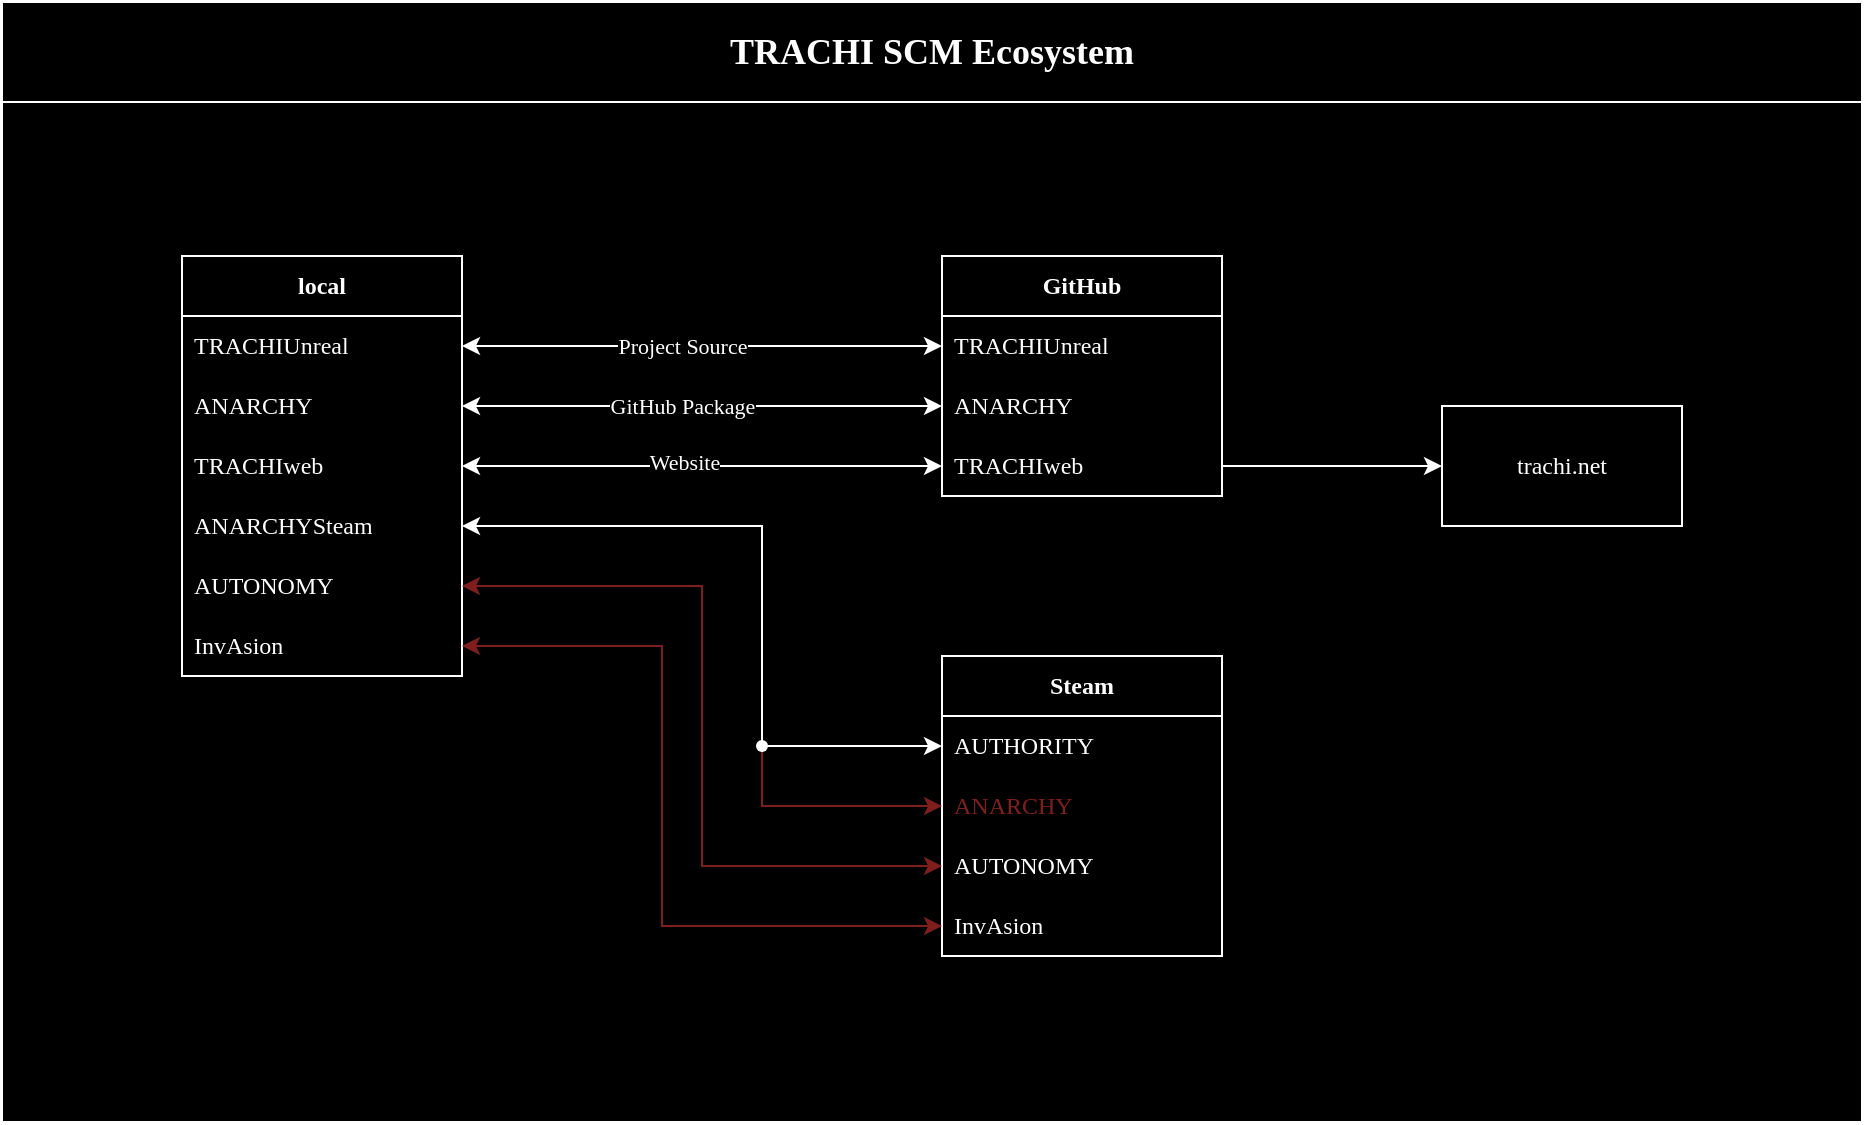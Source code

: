 <mxfile version="20.8.11" type="github">
  <diagram id="prtHgNgQTEPvFCAcTncT" name="Page-1">
    <mxGraphModel dx="603" dy="768" grid="1" gridSize="10" guides="1" tooltips="1" connect="1" arrows="1" fold="1" page="1" pageScale="1" pageWidth="827" pageHeight="1169" math="0" shadow="0">
      <root>
        <mxCell id="0" />
        <mxCell id="1" parent="0" />
        <mxCell id="U35MboQYNCDHYeBfsKGN-50" value="&lt;h2&gt;TRACHI SCM Ecosystem&lt;/h2&gt;" style="swimlane;whiteSpace=wrap;html=1;comic=0;fontFamily=Jost;fontSource=https%3A%2F%2Ffonts.googleapis.com%2Fcss%3Ffamily%3DJost;fontColor=#FFFFFF;fillColor=#000000;container=0;treeFolding=0;treeMoving=0;pointerEvents=1;enumerate=0;swimlaneFillColor=#000000;strokeColor=#FFFFFF;startSize=50;" vertex="1" parent="1">
          <mxGeometry x="1060" y="400" width="930" height="560" as="geometry" />
        </mxCell>
        <mxCell id="U35MboQYNCDHYeBfsKGN-62" value="" style="group" vertex="1" connectable="0" parent="U35MboQYNCDHYeBfsKGN-50">
          <mxGeometry x="90" y="127" width="750" height="350" as="geometry" />
        </mxCell>
        <mxCell id="U35MboQYNCDHYeBfsKGN-4" value="trachi.net" style="rounded=0;whiteSpace=wrap;html=1;fontFamily=Jost;fontSource=https%3A%2F%2Ffonts.googleapis.com%2Fcss%3Ffamily%3DJost;strokeColor=#FFFFFF;fontColor=#FFFFFF;fillColor=#000000;" vertex="1" parent="U35MboQYNCDHYeBfsKGN-62">
          <mxGeometry x="630" y="75" width="120" height="60" as="geometry" />
        </mxCell>
        <mxCell id="U35MboQYNCDHYeBfsKGN-7" value="&lt;div&gt;&lt;b&gt;GitHub&lt;/b&gt;&lt;/div&gt;" style="swimlane;fontStyle=0;childLayout=stackLayout;horizontal=1;startSize=30;horizontalStack=0;resizeParent=1;resizeParentMax=0;resizeLast=0;collapsible=1;marginBottom=0;whiteSpace=wrap;html=1;comic=0;fontFamily=Jost;fontSource=https%3A%2F%2Ffonts.googleapis.com%2Fcss%3Ffamily%3DJost;strokeColor=#FFFFFF;fontColor=#FFFFFF;fillColor=#000000;" vertex="1" parent="U35MboQYNCDHYeBfsKGN-62">
          <mxGeometry x="380" width="140" height="120" as="geometry" />
        </mxCell>
        <mxCell id="U35MboQYNCDHYeBfsKGN-8" value="TRACHIUnreal" style="text;strokeColor=none;fillColor=none;align=left;verticalAlign=middle;spacingLeft=4;spacingRight=4;overflow=hidden;points=[[0,0.5],[1,0.5]];portConstraint=eastwest;rotatable=0;whiteSpace=wrap;html=1;fontFamily=Jost;fontSource=https%3A%2F%2Ffonts.googleapis.com%2Fcss%3Ffamily%3DJost;fontColor=#FFFFFF;" vertex="1" parent="U35MboQYNCDHYeBfsKGN-7">
          <mxGeometry y="30" width="140" height="30" as="geometry" />
        </mxCell>
        <mxCell id="U35MboQYNCDHYeBfsKGN-9" value="ANARCHY" style="text;strokeColor=none;fillColor=none;align=left;verticalAlign=middle;spacingLeft=4;spacingRight=4;overflow=hidden;points=[[0,0.5],[1,0.5]];portConstraint=eastwest;rotatable=0;whiteSpace=wrap;html=1;fontFamily=Jost;fontSource=https%3A%2F%2Ffonts.googleapis.com%2Fcss%3Ffamily%3DJost;fontColor=#FFFFFF;" vertex="1" parent="U35MboQYNCDHYeBfsKGN-7">
          <mxGeometry y="60" width="140" height="30" as="geometry" />
        </mxCell>
        <mxCell id="U35MboQYNCDHYeBfsKGN-10" value="TRACHIweb" style="text;strokeColor=none;fillColor=none;align=left;verticalAlign=middle;spacingLeft=4;spacingRight=4;overflow=hidden;points=[[0,0.5],[1,0.5]];portConstraint=eastwest;rotatable=0;whiteSpace=wrap;html=1;fontFamily=Jost;fontSource=https%3A%2F%2Ffonts.googleapis.com%2Fcss%3Ffamily%3DJost;fontColor=#FFFFFF;" vertex="1" parent="U35MboQYNCDHYeBfsKGN-7">
          <mxGeometry y="90" width="140" height="30" as="geometry" />
        </mxCell>
        <mxCell id="U35MboQYNCDHYeBfsKGN-11" style="edgeStyle=orthogonalEdgeStyle;rounded=0;orthogonalLoop=1;jettySize=auto;html=1;fontFamily=Jost;fontSource=https%3A%2F%2Ffonts.googleapis.com%2Fcss%3Ffamily%3DJost;fontColor=#FFFFFF;strokeColor=#FFFFFF;" edge="1" parent="U35MboQYNCDHYeBfsKGN-62" source="U35MboQYNCDHYeBfsKGN-10" target="U35MboQYNCDHYeBfsKGN-4">
          <mxGeometry relative="1" as="geometry">
            <mxPoint x="670" y="105" as="targetPoint" />
          </mxGeometry>
        </mxCell>
        <mxCell id="U35MboQYNCDHYeBfsKGN-12" value="&lt;div&gt;&lt;b&gt;local&lt;/b&gt;&lt;/div&gt;" style="swimlane;fontStyle=0;childLayout=stackLayout;horizontal=1;startSize=30;horizontalStack=0;resizeParent=1;resizeParentMax=0;resizeLast=0;collapsible=1;marginBottom=0;whiteSpace=wrap;html=1;comic=0;fontFamily=Jost;fontSource=https%3A%2F%2Ffonts.googleapis.com%2Fcss%3Ffamily%3DJost;strokeColor=#FFFFFF;fontColor=#FFFFFF;fillColor=#000000;" vertex="1" parent="U35MboQYNCDHYeBfsKGN-62">
          <mxGeometry width="140" height="210" as="geometry" />
        </mxCell>
        <mxCell id="U35MboQYNCDHYeBfsKGN-13" value="TRACHIUnreal" style="text;strokeColor=none;fillColor=none;align=left;verticalAlign=middle;spacingLeft=4;spacingRight=4;overflow=hidden;points=[[0,0.5],[1,0.5]];portConstraint=eastwest;rotatable=0;whiteSpace=wrap;html=1;fontFamily=Jost;fontSource=https%3A%2F%2Ffonts.googleapis.com%2Fcss%3Ffamily%3DJost;fontColor=#FFFFFF;" vertex="1" parent="U35MboQYNCDHYeBfsKGN-12">
          <mxGeometry y="30" width="140" height="30" as="geometry" />
        </mxCell>
        <mxCell id="U35MboQYNCDHYeBfsKGN-14" value="ANARCHY" style="text;strokeColor=none;fillColor=none;align=left;verticalAlign=middle;spacingLeft=4;spacingRight=4;overflow=hidden;points=[[0,0.5],[1,0.5]];portConstraint=eastwest;rotatable=0;whiteSpace=wrap;html=1;fontFamily=Jost;fontSource=https%3A%2F%2Ffonts.googleapis.com%2Fcss%3Ffamily%3DJost;fontColor=#FFFFFF;" vertex="1" parent="U35MboQYNCDHYeBfsKGN-12">
          <mxGeometry y="60" width="140" height="30" as="geometry" />
        </mxCell>
        <mxCell id="U35MboQYNCDHYeBfsKGN-15" value="TRACHIweb" style="text;strokeColor=none;fillColor=none;align=left;verticalAlign=middle;spacingLeft=4;spacingRight=4;overflow=hidden;points=[[0,0.5],[1,0.5]];portConstraint=eastwest;rotatable=0;whiteSpace=wrap;html=1;fontFamily=Jost;fontSource=https%3A%2F%2Ffonts.googleapis.com%2Fcss%3Ffamily%3DJost;fontColor=#FFFFFF;" vertex="1" parent="U35MboQYNCDHYeBfsKGN-12">
          <mxGeometry y="90" width="140" height="30" as="geometry" />
        </mxCell>
        <mxCell id="U35MboQYNCDHYeBfsKGN-26" value="&lt;div&gt;ANARCHYSteam&lt;/div&gt;" style="text;strokeColor=none;fillColor=none;align=left;verticalAlign=middle;spacingLeft=4;spacingRight=4;overflow=hidden;points=[[0,0.5],[1,0.5]];portConstraint=eastwest;rotatable=0;whiteSpace=wrap;html=1;fontFamily=Jost;fontSource=https%3A%2F%2Ffonts.googleapis.com%2Fcss%3Ffamily%3DJost;fontColor=#FFFFFF;" vertex="1" parent="U35MboQYNCDHYeBfsKGN-12">
          <mxGeometry y="120" width="140" height="30" as="geometry" />
        </mxCell>
        <mxCell id="U35MboQYNCDHYeBfsKGN-30" value="&lt;div&gt;AUTONOMY&lt;/div&gt;" style="text;strokeColor=none;fillColor=none;align=left;verticalAlign=middle;spacingLeft=4;spacingRight=4;overflow=hidden;points=[[0,0.5],[1,0.5]];portConstraint=eastwest;rotatable=0;whiteSpace=wrap;html=1;fontFamily=Jost;fontSource=https%3A%2F%2Ffonts.googleapis.com%2Fcss%3Ffamily%3DJost;fontColor=#FFFFFF;" vertex="1" parent="U35MboQYNCDHYeBfsKGN-12">
          <mxGeometry y="150" width="140" height="30" as="geometry" />
        </mxCell>
        <mxCell id="U35MboQYNCDHYeBfsKGN-31" value="&lt;div&gt;InvAsion&lt;/div&gt;" style="text;strokeColor=none;fillColor=none;align=left;verticalAlign=middle;spacingLeft=4;spacingRight=4;overflow=hidden;points=[[0,0.5],[1,0.5]];portConstraint=eastwest;rotatable=0;whiteSpace=wrap;html=1;fontFamily=Jost;fontSource=https%3A%2F%2Ffonts.googleapis.com%2Fcss%3Ffamily%3DJost;fontColor=#FFFFFF;" vertex="1" parent="U35MboQYNCDHYeBfsKGN-12">
          <mxGeometry y="180" width="140" height="30" as="geometry" />
        </mxCell>
        <mxCell id="U35MboQYNCDHYeBfsKGN-16" value="&lt;div&gt;&lt;b&gt;Steam&lt;/b&gt;&lt;/div&gt;" style="swimlane;fontStyle=0;childLayout=stackLayout;horizontal=1;startSize=30;horizontalStack=0;resizeParent=1;resizeParentMax=0;resizeLast=0;collapsible=1;marginBottom=0;whiteSpace=wrap;html=1;comic=0;fontFamily=Jost;fontSource=https%3A%2F%2Ffonts.googleapis.com%2Fcss%3Ffamily%3DJost;strokeColor=#FFFFFF;fontColor=#FFFFFF;fillColor=#000000;" vertex="1" parent="U35MboQYNCDHYeBfsKGN-62">
          <mxGeometry x="380" y="200" width="140" height="150" as="geometry" />
        </mxCell>
        <mxCell id="U35MboQYNCDHYeBfsKGN-17" value="AUTHORITY" style="text;strokeColor=none;fillColor=none;align=left;verticalAlign=middle;spacingLeft=4;spacingRight=4;overflow=hidden;points=[[0,0.5],[1,0.5]];portConstraint=eastwest;rotatable=0;whiteSpace=wrap;html=1;fontFamily=Jost;fontSource=https%3A%2F%2Ffonts.googleapis.com%2Fcss%3Ffamily%3DJost;fontColor=#FFFFFF;" vertex="1" parent="U35MboQYNCDHYeBfsKGN-16">
          <mxGeometry y="30" width="140" height="30" as="geometry" />
        </mxCell>
        <mxCell id="U35MboQYNCDHYeBfsKGN-58" value="ANARCHY" style="text;strokeColor=none;fillColor=none;align=left;verticalAlign=middle;spacingLeft=4;spacingRight=4;overflow=hidden;points=[[0,0.5],[1,0.5]];portConstraint=eastwest;rotatable=0;whiteSpace=wrap;html=1;fontFamily=Jost;fontSource=https%3A%2F%2Ffonts.googleapis.com%2Fcss%3Ffamily%3DJost;fontColor=#801E1E;" vertex="1" parent="U35MboQYNCDHYeBfsKGN-16">
          <mxGeometry y="60" width="140" height="30" as="geometry" />
        </mxCell>
        <mxCell id="U35MboQYNCDHYeBfsKGN-19" value="&lt;div&gt;AUTONOMY&lt;/div&gt;" style="text;strokeColor=none;fillColor=none;align=left;verticalAlign=middle;spacingLeft=4;spacingRight=4;overflow=hidden;points=[[0,0.5],[1,0.5]];portConstraint=eastwest;rotatable=0;whiteSpace=wrap;html=1;fontFamily=Jost;fontSource=https%3A%2F%2Ffonts.googleapis.com%2Fcss%3Ffamily%3DJost;fontColor=#FFFFFF;" vertex="1" parent="U35MboQYNCDHYeBfsKGN-16">
          <mxGeometry y="90" width="140" height="30" as="geometry" />
        </mxCell>
        <mxCell id="U35MboQYNCDHYeBfsKGN-21" value="&lt;div&gt;InvAsion&lt;/div&gt;" style="text;strokeColor=none;fillColor=none;align=left;verticalAlign=middle;spacingLeft=4;spacingRight=4;overflow=hidden;points=[[0,0.5],[1,0.5]];portConstraint=eastwest;rotatable=0;whiteSpace=wrap;html=1;fontFamily=Jost;fontSource=https%3A%2F%2Ffonts.googleapis.com%2Fcss%3Ffamily%3DJost;fontColor=#FFFFFF;" vertex="1" parent="U35MboQYNCDHYeBfsKGN-16">
          <mxGeometry y="120" width="140" height="30" as="geometry" />
        </mxCell>
        <mxCell id="U35MboQYNCDHYeBfsKGN-22" style="edgeStyle=orthogonalEdgeStyle;rounded=0;orthogonalLoop=1;jettySize=auto;html=1;fontColor=#FFFFFF;startArrow=classic;startFill=1;fontFamily=Jost;fontSource=https%3A%2F%2Ffonts.googleapis.com%2Fcss%3Ffamily%3DJost;strokeColor=#FFFFFF;" edge="1" parent="U35MboQYNCDHYeBfsKGN-62" source="U35MboQYNCDHYeBfsKGN-13" target="U35MboQYNCDHYeBfsKGN-8">
          <mxGeometry relative="1" as="geometry" />
        </mxCell>
        <mxCell id="U35MboQYNCDHYeBfsKGN-38" value="&lt;div&gt;Project Source&lt;/div&gt;" style="edgeLabel;html=1;align=center;verticalAlign=middle;resizable=0;points=[];fontFamily=Jost;fontColor=#FFFFFF;labelBackgroundColor=#000000;" vertex="1" connectable="0" parent="U35MboQYNCDHYeBfsKGN-22">
          <mxGeometry x="-0.184" y="-1" relative="1" as="geometry">
            <mxPoint x="12" y="-1" as="offset" />
          </mxGeometry>
        </mxCell>
        <mxCell id="U35MboQYNCDHYeBfsKGN-24" style="edgeStyle=orthogonalEdgeStyle;rounded=0;orthogonalLoop=1;jettySize=auto;html=1;exitX=1;exitY=0.5;exitDx=0;exitDy=0;fontColor=#FFFFFF;startArrow=classic;startFill=1;fontFamily=Jost;fontSource=https%3A%2F%2Ffonts.googleapis.com%2Fcss%3Ffamily%3DJost;strokeColor=#FFFFFF;" edge="1" parent="U35MboQYNCDHYeBfsKGN-62" source="U35MboQYNCDHYeBfsKGN-14" target="U35MboQYNCDHYeBfsKGN-9">
          <mxGeometry relative="1" as="geometry" />
        </mxCell>
        <mxCell id="U35MboQYNCDHYeBfsKGN-39" value="&lt;div&gt;GitHub Package&lt;/div&gt;" style="edgeLabel;html=1;align=center;verticalAlign=middle;resizable=0;points=[];fontFamily=Jost;fontColor=#FFFFFF;labelBackgroundColor=#000000;" vertex="1" connectable="0" parent="U35MboQYNCDHYeBfsKGN-24">
          <mxGeometry x="-0.123" y="2" relative="1" as="geometry">
            <mxPoint x="5" y="2" as="offset" />
          </mxGeometry>
        </mxCell>
        <mxCell id="U35MboQYNCDHYeBfsKGN-27" style="edgeStyle=orthogonalEdgeStyle;rounded=0;orthogonalLoop=1;jettySize=auto;html=1;fontColor=#FFFFFF;startArrow=classic;startFill=1;fontFamily=Jost;fontSource=https%3A%2F%2Ffonts.googleapis.com%2Fcss%3Ffamily%3DJost;strokeColor=#FFFFFF;" edge="1" parent="U35MboQYNCDHYeBfsKGN-62" source="U35MboQYNCDHYeBfsKGN-26" target="U35MboQYNCDHYeBfsKGN-17">
          <mxGeometry relative="1" as="geometry">
            <Array as="points">
              <mxPoint x="290" y="135" />
              <mxPoint x="290" y="245" />
            </Array>
          </mxGeometry>
        </mxCell>
        <mxCell id="U35MboQYNCDHYeBfsKGN-29" style="edgeStyle=orthogonalEdgeStyle;rounded=0;orthogonalLoop=1;jettySize=auto;html=1;fontColor=#FFFFFF;startArrow=classic;startFill=1;fontFamily=Jost;fontSource=https%3A%2F%2Ffonts.googleapis.com%2Fcss%3Ffamily%3DJost;strokeColor=#FFFFFF;" edge="1" parent="U35MboQYNCDHYeBfsKGN-62" source="U35MboQYNCDHYeBfsKGN-15" target="U35MboQYNCDHYeBfsKGN-10">
          <mxGeometry relative="1" as="geometry" />
        </mxCell>
        <mxCell id="U35MboQYNCDHYeBfsKGN-40" value="&lt;div&gt;Website&lt;/div&gt;" style="edgeLabel;html=1;align=center;verticalAlign=middle;resizable=0;points=[];fontFamily=Jost;fontColor=#FFFFFF;labelBackgroundColor=#000000;" vertex="1" connectable="0" parent="U35MboQYNCDHYeBfsKGN-29">
          <mxGeometry x="-0.213" y="-1" relative="1" as="geometry">
            <mxPoint x="16" y="-3" as="offset" />
          </mxGeometry>
        </mxCell>
        <mxCell id="U35MboQYNCDHYeBfsKGN-32" style="edgeStyle=orthogonalEdgeStyle;rounded=0;orthogonalLoop=1;jettySize=auto;html=1;entryX=0;entryY=0.5;entryDx=0;entryDy=0;fontColor=#FFFFFF;startArrow=classic;startFill=1;strokeColor=#801E1E;fontFamily=Jost;fontSource=https%3A%2F%2Ffonts.googleapis.com%2Fcss%3Ffamily%3DJost;" edge="1" parent="U35MboQYNCDHYeBfsKGN-62" source="U35MboQYNCDHYeBfsKGN-30" target="U35MboQYNCDHYeBfsKGN-19">
          <mxGeometry relative="1" as="geometry" />
        </mxCell>
        <mxCell id="U35MboQYNCDHYeBfsKGN-33" style="edgeStyle=orthogonalEdgeStyle;rounded=0;orthogonalLoop=1;jettySize=auto;html=1;strokeColor=#801E1E;fontColor=#FFFFFF;startArrow=classic;startFill=1;fontFamily=Jost;fontSource=https%3A%2F%2Ffonts.googleapis.com%2Fcss%3Ffamily%3DJost;entryX=0;entryY=0.5;entryDx=0;entryDy=0;" edge="1" parent="U35MboQYNCDHYeBfsKGN-62" source="U35MboQYNCDHYeBfsKGN-31" target="U35MboQYNCDHYeBfsKGN-21">
          <mxGeometry relative="1" as="geometry">
            <Array as="points">
              <mxPoint x="240" y="195" />
              <mxPoint x="240" y="335" />
            </Array>
          </mxGeometry>
        </mxCell>
        <mxCell id="U35MboQYNCDHYeBfsKGN-61" style="edgeStyle=orthogonalEdgeStyle;rounded=0;orthogonalLoop=1;jettySize=auto;html=1;strokeColor=#801E1E;fontFamily=Jost;fontSource=https%3A%2F%2Ffonts.googleapis.com%2Fcss%3Ffamily%3DJost;fontColor=#801E1E;startArrow=none;startFill=0;" edge="1" parent="U35MboQYNCDHYeBfsKGN-62" source="U35MboQYNCDHYeBfsKGN-60" target="U35MboQYNCDHYeBfsKGN-58">
          <mxGeometry relative="1" as="geometry" />
        </mxCell>
        <mxCell id="U35MboQYNCDHYeBfsKGN-60" value="" style="shape=waypoint;sketch=0;fillStyle=solid;size=6;pointerEvents=1;points=[];fillColor=none;resizable=0;rotatable=0;perimeter=centerPerimeter;snapToPoint=1;labelBackgroundColor=#000000;comic=0;strokeColor=#FFFFFF;fontFamily=Jost;fontSource=https%3A%2F%2Ffonts.googleapis.com%2Fcss%3Ffamily%3DJost;fontColor=#801E1E;" vertex="1" parent="U35MboQYNCDHYeBfsKGN-62">
          <mxGeometry x="280" y="235" width="20" height="20" as="geometry" />
        </mxCell>
      </root>
    </mxGraphModel>
  </diagram>
</mxfile>
